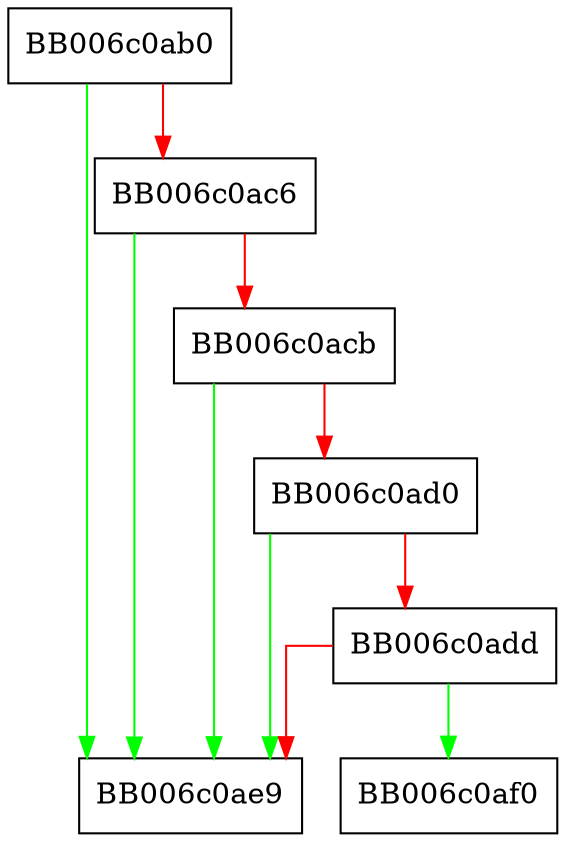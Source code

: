 digraph ecdh_init {
  node [shape="box"];
  graph [splines=ortho];
  BB006c0ab0 -> BB006c0ae9 [color="green"];
  BB006c0ab0 -> BB006c0ac6 [color="red"];
  BB006c0ac6 -> BB006c0ae9 [color="green"];
  BB006c0ac6 -> BB006c0acb [color="red"];
  BB006c0acb -> BB006c0ae9 [color="green"];
  BB006c0acb -> BB006c0ad0 [color="red"];
  BB006c0ad0 -> BB006c0ae9 [color="green"];
  BB006c0ad0 -> BB006c0add [color="red"];
  BB006c0add -> BB006c0af0 [color="green"];
  BB006c0add -> BB006c0ae9 [color="red"];
}